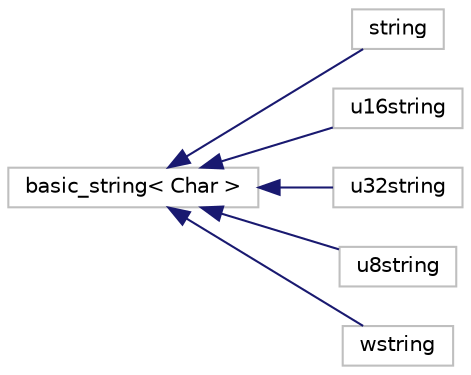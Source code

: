 digraph "Graphical Class Hierarchy"
{
 // LATEX_PDF_SIZE
  edge [fontname="Helvetica",fontsize="10",labelfontname="Helvetica",labelfontsize="10"];
  node [fontname="Helvetica",fontsize="10",shape=record];
  rankdir="LR";
  Node0 [label="basic_string\< Char \>",height=0.2,width=0.4,color="grey75", fillcolor="white", style="filled",tooltip="STL class."];
  Node0 -> Node1 [dir="back",color="midnightblue",fontsize="10",style="solid",fontname="Helvetica"];
  Node1 [label="string",height=0.2,width=0.4,color="grey75", fillcolor="white", style="filled",tooltip="STL class."];
  Node0 -> Node2 [dir="back",color="midnightblue",fontsize="10",style="solid",fontname="Helvetica"];
  Node2 [label="u16string",height=0.2,width=0.4,color="grey75", fillcolor="white", style="filled",tooltip="STL class."];
  Node0 -> Node3 [dir="back",color="midnightblue",fontsize="10",style="solid",fontname="Helvetica"];
  Node3 [label="u32string",height=0.2,width=0.4,color="grey75", fillcolor="white", style="filled",tooltip="STL class."];
  Node0 -> Node4 [dir="back",color="midnightblue",fontsize="10",style="solid",fontname="Helvetica"];
  Node4 [label="u8string",height=0.2,width=0.4,color="grey75", fillcolor="white", style="filled",tooltip="STL class."];
  Node0 -> Node5 [dir="back",color="midnightblue",fontsize="10",style="solid",fontname="Helvetica"];
  Node5 [label="wstring",height=0.2,width=0.4,color="grey75", fillcolor="white", style="filled",tooltip="STL class."];
}
